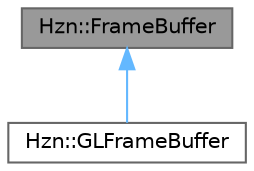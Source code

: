 digraph "Hzn::FrameBuffer"
{
 // LATEX_PDF_SIZE
  bgcolor="transparent";
  edge [fontname=Helvetica,fontsize=10,labelfontname=Helvetica,labelfontsize=10];
  node [fontname=Helvetica,fontsize=10,shape=box,height=0.2,width=0.4];
  Node1 [label="Hzn::FrameBuffer",height=0.2,width=0.4,color="gray40", fillcolor="grey60", style="filled", fontcolor="black",tooltip="Use frame buffers when you want to render your data to textures, or render objects."];
  Node1 -> Node2 [dir="back",color="steelblue1",style="solid"];
  Node2 [label="Hzn::GLFrameBuffer",height=0.2,width=0.4,color="gray40", fillcolor="white", style="filled",URL="$class_hzn_1_1_g_l_frame_buffer.html",tooltip=" "];
}
